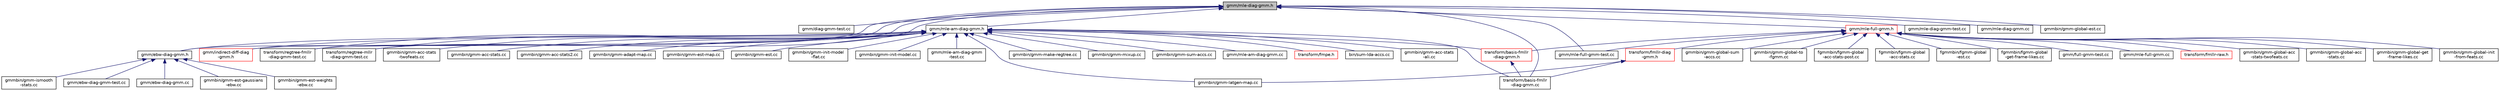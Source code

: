 digraph "gmm/mle-diag-gmm.h"
{
  edge [fontname="Helvetica",fontsize="10",labelfontname="Helvetica",labelfontsize="10"];
  node [fontname="Helvetica",fontsize="10",shape=record];
  Node56 [label="gmm/mle-diag-gmm.h",height=0.2,width=0.4,color="black", fillcolor="grey75", style="filled", fontcolor="black"];
  Node56 -> Node57 [dir="back",color="midnightblue",fontsize="10",style="solid",fontname="Helvetica"];
  Node57 [label="gmm/diag-gmm-test.cc",height=0.2,width=0.4,color="black", fillcolor="white", style="filled",URL="$diag-gmm-test_8cc.html"];
  Node56 -> Node58 [dir="back",color="midnightblue",fontsize="10",style="solid",fontname="Helvetica"];
  Node58 [label="gmm/ebw-diag-gmm.h",height=0.2,width=0.4,color="black", fillcolor="white", style="filled",URL="$ebw-diag-gmm_8h.html"];
  Node58 -> Node59 [dir="back",color="midnightblue",fontsize="10",style="solid",fontname="Helvetica"];
  Node59 [label="gmm/ebw-diag-gmm-test.cc",height=0.2,width=0.4,color="black", fillcolor="white", style="filled",URL="$ebw-diag-gmm-test_8cc.html"];
  Node58 -> Node60 [dir="back",color="midnightblue",fontsize="10",style="solid",fontname="Helvetica"];
  Node60 [label="gmm/ebw-diag-gmm.cc",height=0.2,width=0.4,color="black", fillcolor="white", style="filled",URL="$ebw-diag-gmm_8cc.html"];
  Node58 -> Node61 [dir="back",color="midnightblue",fontsize="10",style="solid",fontname="Helvetica"];
  Node61 [label="gmmbin/gmm-est-gaussians\l-ebw.cc",height=0.2,width=0.4,color="black", fillcolor="white", style="filled",URL="$gmm-est-gaussians-ebw_8cc.html"];
  Node58 -> Node62 [dir="back",color="midnightblue",fontsize="10",style="solid",fontname="Helvetica"];
  Node62 [label="gmmbin/gmm-est-weights\l-ebw.cc",height=0.2,width=0.4,color="black", fillcolor="white", style="filled",URL="$gmm-est-weights-ebw_8cc.html"];
  Node58 -> Node63 [dir="back",color="midnightblue",fontsize="10",style="solid",fontname="Helvetica"];
  Node63 [label="gmmbin/gmm-ismooth\l-stats.cc",height=0.2,width=0.4,color="black", fillcolor="white", style="filled",URL="$gmm-ismooth-stats_8cc.html"];
  Node56 -> Node64 [dir="back",color="midnightblue",fontsize="10",style="solid",fontname="Helvetica"];
  Node64 [label="gmm/mle-am-diag-gmm.h",height=0.2,width=0.4,color="black", fillcolor="white", style="filled",URL="$mle-am-diag-gmm_8h.html"];
  Node64 -> Node58 [dir="back",color="midnightblue",fontsize="10",style="solid",fontname="Helvetica"];
  Node64 -> Node65 [dir="back",color="midnightblue",fontsize="10",style="solid",fontname="Helvetica"];
  Node65 [label="gmm/indirect-diff-diag\l-gmm.h",height=0.2,width=0.4,color="red", fillcolor="white", style="filled",URL="$indirect-diff-diag-gmm_8h.html"];
  Node64 -> Node69 [dir="back",color="midnightblue",fontsize="10",style="solid",fontname="Helvetica"];
  Node69 [label="gmm/mle-am-diag-gmm\l-test.cc",height=0.2,width=0.4,color="black", fillcolor="white", style="filled",URL="$mle-am-diag-gmm-test_8cc.html"];
  Node64 -> Node70 [dir="back",color="midnightblue",fontsize="10",style="solid",fontname="Helvetica"];
  Node70 [label="gmm/mle-am-diag-gmm.cc",height=0.2,width=0.4,color="black", fillcolor="white", style="filled",URL="$mle-am-diag-gmm_8cc.html"];
  Node64 -> Node71 [dir="back",color="midnightblue",fontsize="10",style="solid",fontname="Helvetica"];
  Node71 [label="transform/basis-fmllr\l-diag-gmm.cc",height=0.2,width=0.4,color="black", fillcolor="white", style="filled",URL="$basis-fmllr-diag-gmm_8cc.html"];
  Node64 -> Node72 [dir="back",color="midnightblue",fontsize="10",style="solid",fontname="Helvetica"];
  Node72 [label="transform/basis-fmllr\l-diag-gmm.h",height=0.2,width=0.4,color="red", fillcolor="white", style="filled",URL="$basis-fmllr-diag-gmm_8h.html"];
  Node72 -> Node71 [dir="back",color="midnightblue",fontsize="10",style="solid",fontname="Helvetica"];
  Node64 -> Node78 [dir="back",color="midnightblue",fontsize="10",style="solid",fontname="Helvetica"];
  Node78 [label="transform/fmpe.h",height=0.2,width=0.4,color="red", fillcolor="white", style="filled",URL="$fmpe_8h.html"];
  Node64 -> Node87 [dir="back",color="midnightblue",fontsize="10",style="solid",fontname="Helvetica"];
  Node87 [label="transform/regtree-fmllr\l-diag-gmm-test.cc",height=0.2,width=0.4,color="black", fillcolor="white", style="filled",URL="$regtree-fmllr-diag-gmm-test_8cc.html"];
  Node64 -> Node88 [dir="back",color="midnightblue",fontsize="10",style="solid",fontname="Helvetica"];
  Node88 [label="transform/regtree-mllr\l-diag-gmm-test.cc",height=0.2,width=0.4,color="black", fillcolor="white", style="filled",URL="$regtree-mllr-diag-gmm-test_8cc.html"];
  Node64 -> Node89 [dir="back",color="midnightblue",fontsize="10",style="solid",fontname="Helvetica"];
  Node89 [label="bin/sum-lda-accs.cc",height=0.2,width=0.4,color="black", fillcolor="white", style="filled",URL="$sum-lda-accs_8cc.html"];
  Node64 -> Node90 [dir="back",color="midnightblue",fontsize="10",style="solid",fontname="Helvetica"];
  Node90 [label="gmmbin/gmm-acc-stats\l-ali.cc",height=0.2,width=0.4,color="black", fillcolor="white", style="filled",URL="$gmm-acc-stats-ali_8cc.html"];
  Node64 -> Node91 [dir="back",color="midnightblue",fontsize="10",style="solid",fontname="Helvetica"];
  Node91 [label="gmmbin/gmm-acc-stats\l-twofeats.cc",height=0.2,width=0.4,color="black", fillcolor="white", style="filled",URL="$gmm-acc-stats-twofeats_8cc.html"];
  Node64 -> Node92 [dir="back",color="midnightblue",fontsize="10",style="solid",fontname="Helvetica"];
  Node92 [label="gmmbin/gmm-acc-stats.cc",height=0.2,width=0.4,color="black", fillcolor="white", style="filled",URL="$gmm-acc-stats_8cc.html"];
  Node64 -> Node93 [dir="back",color="midnightblue",fontsize="10",style="solid",fontname="Helvetica"];
  Node93 [label="gmmbin/gmm-acc-stats2.cc",height=0.2,width=0.4,color="black", fillcolor="white", style="filled",URL="$gmm-acc-stats2_8cc.html"];
  Node64 -> Node94 [dir="back",color="midnightblue",fontsize="10",style="solid",fontname="Helvetica"];
  Node94 [label="gmmbin/gmm-adapt-map.cc",height=0.2,width=0.4,color="black", fillcolor="white", style="filled",URL="$gmm-adapt-map_8cc.html"];
  Node64 -> Node95 [dir="back",color="midnightblue",fontsize="10",style="solid",fontname="Helvetica"];
  Node95 [label="gmmbin/gmm-est-map.cc",height=0.2,width=0.4,color="black", fillcolor="white", style="filled",URL="$gmm-est-map_8cc.html"];
  Node64 -> Node96 [dir="back",color="midnightblue",fontsize="10",style="solid",fontname="Helvetica"];
  Node96 [label="gmmbin/gmm-est.cc",height=0.2,width=0.4,color="black", fillcolor="white", style="filled",URL="$gmm-est_8cc.html"];
  Node64 -> Node97 [dir="back",color="midnightblue",fontsize="10",style="solid",fontname="Helvetica"];
  Node97 [label="gmmbin/gmm-init-model\l-flat.cc",height=0.2,width=0.4,color="black", fillcolor="white", style="filled",URL="$gmm-init-model-flat_8cc.html"];
  Node64 -> Node98 [dir="back",color="midnightblue",fontsize="10",style="solid",fontname="Helvetica"];
  Node98 [label="gmmbin/gmm-init-model.cc",height=0.2,width=0.4,color="black", fillcolor="white", style="filled",URL="$gmm-init-model_8cc.html"];
  Node64 -> Node99 [dir="back",color="midnightblue",fontsize="10",style="solid",fontname="Helvetica"];
  Node99 [label="gmmbin/gmm-latgen-map.cc",height=0.2,width=0.4,color="black", fillcolor="white", style="filled",URL="$gmm-latgen-map_8cc.html"];
  Node64 -> Node100 [dir="back",color="midnightblue",fontsize="10",style="solid",fontname="Helvetica"];
  Node100 [label="gmmbin/gmm-make-regtree.cc",height=0.2,width=0.4,color="black", fillcolor="white", style="filled",URL="$gmm-make-regtree_8cc.html"];
  Node64 -> Node101 [dir="back",color="midnightblue",fontsize="10",style="solid",fontname="Helvetica"];
  Node101 [label="gmmbin/gmm-mixup.cc",height=0.2,width=0.4,color="black", fillcolor="white", style="filled",URL="$gmm-mixup_8cc.html"];
  Node64 -> Node102 [dir="back",color="midnightblue",fontsize="10",style="solid",fontname="Helvetica"];
  Node102 [label="gmmbin/gmm-sum-accs.cc",height=0.2,width=0.4,color="black", fillcolor="white", style="filled",URL="$gmm-sum-accs_8cc.html"];
  Node56 -> Node103 [dir="back",color="midnightblue",fontsize="10",style="solid",fontname="Helvetica"];
  Node103 [label="gmm/mle-full-gmm.h",height=0.2,width=0.4,color="red", fillcolor="white", style="filled",URL="$mle-full-gmm_8h.html"];
  Node103 -> Node104 [dir="back",color="midnightblue",fontsize="10",style="solid",fontname="Helvetica"];
  Node104 [label="gmm/full-gmm-test.cc",height=0.2,width=0.4,color="black", fillcolor="white", style="filled",URL="$full-gmm-test_8cc.html"];
  Node103 -> Node105 [dir="back",color="midnightblue",fontsize="10",style="solid",fontname="Helvetica"];
  Node105 [label="gmm/mle-full-gmm-test.cc",height=0.2,width=0.4,color="black", fillcolor="white", style="filled",URL="$mle-full-gmm-test_8cc.html"];
  Node103 -> Node106 [dir="back",color="midnightblue",fontsize="10",style="solid",fontname="Helvetica"];
  Node106 [label="gmm/mle-full-gmm.cc",height=0.2,width=0.4,color="black", fillcolor="white", style="filled",URL="$mle-full-gmm_8cc.html"];
  Node103 -> Node107 [dir="back",color="midnightblue",fontsize="10",style="solid",fontname="Helvetica"];
  Node107 [label="transform/fmllr-diag\l-gmm.h",height=0.2,width=0.4,color="red", fillcolor="white", style="filled",URL="$fmllr-diag-gmm_8h.html"];
  Node107 -> Node71 [dir="back",color="midnightblue",fontsize="10",style="solid",fontname="Helvetica"];
  Node107 -> Node99 [dir="back",color="midnightblue",fontsize="10",style="solid",fontname="Helvetica"];
  Node103 -> Node72 [dir="back",color="midnightblue",fontsize="10",style="solid",fontname="Helvetica"];
  Node103 -> Node124 [dir="back",color="midnightblue",fontsize="10",style="solid",fontname="Helvetica"];
  Node124 [label="transform/fmllr-raw.h",height=0.2,width=0.4,color="red", fillcolor="white", style="filled",URL="$fmllr-raw_8h.html"];
  Node103 -> Node127 [dir="back",color="midnightblue",fontsize="10",style="solid",fontname="Helvetica"];
  Node127 [label="gmmbin/gmm-global-acc\l-stats-twofeats.cc",height=0.2,width=0.4,color="black", fillcolor="white", style="filled",URL="$gmm-global-acc-stats-twofeats_8cc.html"];
  Node103 -> Node128 [dir="back",color="midnightblue",fontsize="10",style="solid",fontname="Helvetica"];
  Node128 [label="gmmbin/gmm-global-acc\l-stats.cc",height=0.2,width=0.4,color="black", fillcolor="white", style="filled",URL="$gmm-global-acc-stats_8cc.html"];
  Node103 -> Node129 [dir="back",color="midnightblue",fontsize="10",style="solid",fontname="Helvetica"];
  Node129 [label="gmmbin/gmm-global-get\l-frame-likes.cc",height=0.2,width=0.4,color="black", fillcolor="white", style="filled",URL="$gmm-global-get-frame-likes_8cc.html"];
  Node103 -> Node130 [dir="back",color="midnightblue",fontsize="10",style="solid",fontname="Helvetica"];
  Node130 [label="gmmbin/gmm-global-init\l-from-feats.cc",height=0.2,width=0.4,color="black", fillcolor="white", style="filled",URL="$gmm-global-init-from-feats_8cc.html"];
  Node103 -> Node131 [dir="back",color="midnightblue",fontsize="10",style="solid",fontname="Helvetica"];
  Node131 [label="gmmbin/gmm-global-sum\l-accs.cc",height=0.2,width=0.4,color="black", fillcolor="white", style="filled",URL="$gmm-global-sum-accs_8cc.html"];
  Node103 -> Node132 [dir="back",color="midnightblue",fontsize="10",style="solid",fontname="Helvetica"];
  Node132 [label="gmmbin/gmm-global-to\l-fgmm.cc",height=0.2,width=0.4,color="black", fillcolor="white", style="filled",URL="$gmm-global-to-fgmm_8cc.html"];
  Node103 -> Node133 [dir="back",color="midnightblue",fontsize="10",style="solid",fontname="Helvetica"];
  Node133 [label="fgmmbin/fgmm-global\l-acc-stats-post.cc",height=0.2,width=0.4,color="black", fillcolor="white", style="filled",URL="$fgmm-global-acc-stats-post_8cc.html"];
  Node103 -> Node134 [dir="back",color="midnightblue",fontsize="10",style="solid",fontname="Helvetica"];
  Node134 [label="fgmmbin/fgmm-global\l-acc-stats.cc",height=0.2,width=0.4,color="black", fillcolor="white", style="filled",URL="$fgmm-global-acc-stats_8cc.html"];
  Node103 -> Node135 [dir="back",color="midnightblue",fontsize="10",style="solid",fontname="Helvetica"];
  Node135 [label="fgmmbin/fgmm-global\l-est.cc",height=0.2,width=0.4,color="black", fillcolor="white", style="filled",URL="$fgmm-global-est_8cc.html"];
  Node103 -> Node136 [dir="back",color="midnightblue",fontsize="10",style="solid",fontname="Helvetica"];
  Node136 [label="fgmmbin/fgmm-global\l-get-frame-likes.cc",height=0.2,width=0.4,color="black", fillcolor="white", style="filled",URL="$fgmm-global-get-frame-likes_8cc.html"];
  Node56 -> Node65 [dir="back",color="midnightblue",fontsize="10",style="solid",fontname="Helvetica"];
  Node56 -> Node141 [dir="back",color="midnightblue",fontsize="10",style="solid",fontname="Helvetica"];
  Node141 [label="gmm/mle-diag-gmm-test.cc",height=0.2,width=0.4,color="black", fillcolor="white", style="filled",URL="$mle-diag-gmm-test_8cc.html"];
  Node56 -> Node142 [dir="back",color="midnightblue",fontsize="10",style="solid",fontname="Helvetica"];
  Node142 [label="gmm/mle-diag-gmm.cc",height=0.2,width=0.4,color="black", fillcolor="white", style="filled",URL="$mle-diag-gmm_8cc.html"];
  Node56 -> Node105 [dir="back",color="midnightblue",fontsize="10",style="solid",fontname="Helvetica"];
  Node56 -> Node71 [dir="back",color="midnightblue",fontsize="10",style="solid",fontname="Helvetica"];
  Node56 -> Node87 [dir="back",color="midnightblue",fontsize="10",style="solid",fontname="Helvetica"];
  Node56 -> Node88 [dir="back",color="midnightblue",fontsize="10",style="solid",fontname="Helvetica"];
  Node56 -> Node143 [dir="back",color="midnightblue",fontsize="10",style="solid",fontname="Helvetica"];
  Node143 [label="gmmbin/gmm-global-est.cc",height=0.2,width=0.4,color="black", fillcolor="white", style="filled",URL="$gmm-global-est_8cc.html"];
}
